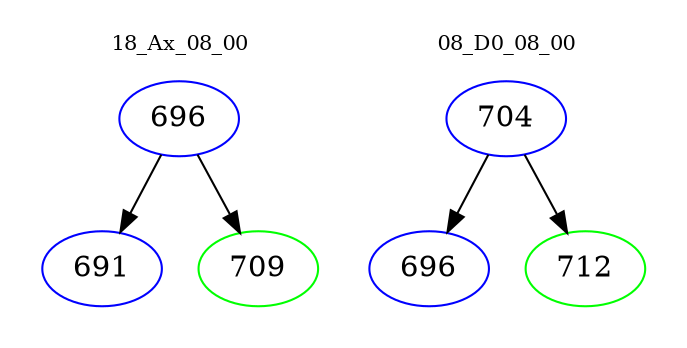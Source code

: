 digraph{
subgraph cluster_0 {
color = white
label = "18_Ax_08_00";
fontsize=10;
T0_696 [label="696", color="blue"]
T0_696 -> T0_691 [color="black"]
T0_691 [label="691", color="blue"]
T0_696 -> T0_709 [color="black"]
T0_709 [label="709", color="green"]
}
subgraph cluster_1 {
color = white
label = "08_D0_08_00";
fontsize=10;
T1_704 [label="704", color="blue"]
T1_704 -> T1_696 [color="black"]
T1_696 [label="696", color="blue"]
T1_704 -> T1_712 [color="black"]
T1_712 [label="712", color="green"]
}
}
